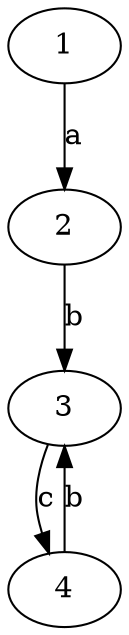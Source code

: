 // NFA RESULTS
digraph {
	1 -> 2 [label=a]
	2 -> 3 [label=b]
	3 -> 4 [label=c]
	4 -> 3 [label=b]
	2 [label=2]
	1 [label=1]
	3 [label=3]
	4 [label=4]
}
